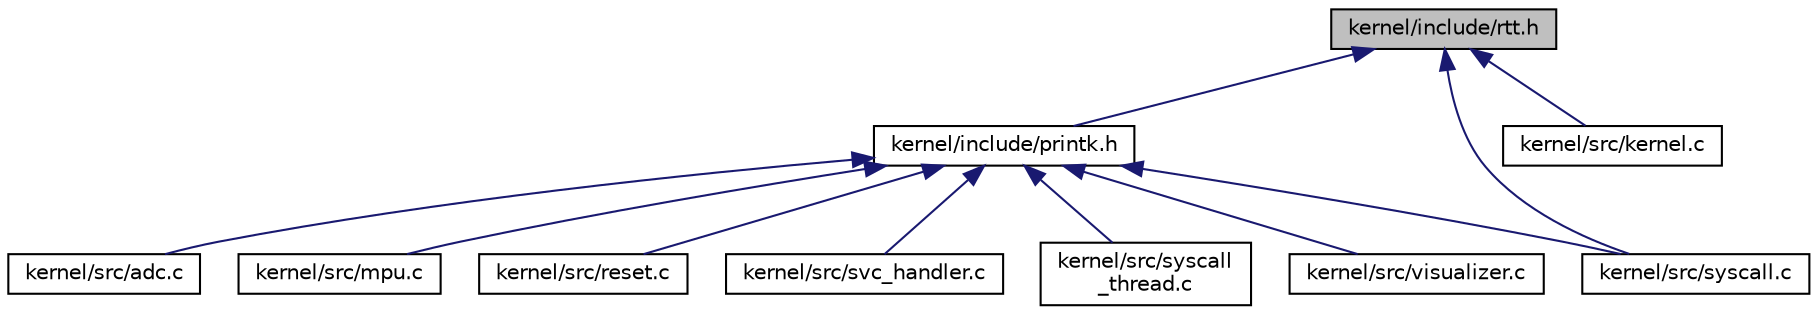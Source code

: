 digraph "kernel/include/rtt.h"
{
 // LATEX_PDF_SIZE
  edge [fontname="Helvetica",fontsize="10",labelfontname="Helvetica",labelfontsize="10"];
  node [fontname="Helvetica",fontsize="10",shape=record];
  Node1 [label="kernel/include/rtt.h",height=0.2,width=0.4,color="black", fillcolor="grey75", style="filled", fontcolor="black",tooltip="structs, defines, and prototypes for RTT"];
  Node1 -> Node2 [dir="back",color="midnightblue",fontsize="10",style="solid",fontname="Helvetica"];
  Node2 [label="kernel/include/printk.h",height=0.2,width=0.4,color="black", fillcolor="white", style="filled",URL="$printk_8h.html",tooltip="formatted printing in kernel-space using rtt"];
  Node2 -> Node3 [dir="back",color="midnightblue",fontsize="10",style="solid",fontname="Helvetica"];
  Node3 [label="kernel/src/adc.c",height=0.2,width=0.4,color="black", fillcolor="white", style="filled",URL="$adc_8c.html",tooltip="ADC driver implementation."];
  Node2 -> Node4 [dir="back",color="midnightblue",fontsize="10",style="solid",fontname="Helvetica"];
  Node4 [label="kernel/src/mpu.c",height=0.2,width=0.4,color="black", fillcolor="white", style="filled",URL="$mpu_8c.html",tooltip="implementation of memory protection for lab 4"];
  Node2 -> Node5 [dir="back",color="midnightblue",fontsize="10",style="solid",fontname="Helvetica"];
  Node5 [label="kernel/src/reset.c",height=0.2,width=0.4,color="black", fillcolor="white", style="filled",URL="$reset_8c.html",tooltip="implementation of pin reset"];
  Node2 -> Node6 [dir="back",color="midnightblue",fontsize="10",style="solid",fontname="Helvetica"];
  Node6 [label="kernel/src/svc_handler.c",height=0.2,width=0.4,color="black", fillcolor="white", style="filled",URL="$svc__handler_8c.html",tooltip="implementation of basic and custom SVC calls"];
  Node2 -> Node7 [dir="back",color="midnightblue",fontsize="10",style="solid",fontname="Helvetica"];
  Node7 [label="kernel/src/syscall.c",height=0.2,width=0.4,color="black", fillcolor="white", style="filled",URL="$syscall_8c.html",tooltip="base syscall implementations for Lab 4 tasks"];
  Node2 -> Node8 [dir="back",color="midnightblue",fontsize="10",style="solid",fontname="Helvetica"];
  Node8 [label="kernel/src/syscall\l_thread.c",height=0.2,width=0.4,color="black", fillcolor="white", style="filled",URL="$syscall__thread_8c.html",tooltip="thread syscall implementation for lab 4"];
  Node2 -> Node9 [dir="back",color="midnightblue",fontsize="10",style="solid",fontname="Helvetica"];
  Node9 [label="kernel/src/visualizer.c",height=0.2,width=0.4,color="black", fillcolor="white", style="filled",URL="$visualizer_8c.html",tooltip="implementation of color visualizer"];
  Node1 -> Node10 [dir="back",color="midnightblue",fontsize="10",style="solid",fontname="Helvetica"];
  Node10 [label="kernel/src/kernel.c",height=0.2,width=0.4,color="black", fillcolor="white", style="filled",URL="$kernel_8c.html",tooltip="starting point for kernel-space operations"];
  Node1 -> Node7 [dir="back",color="midnightblue",fontsize="10",style="solid",fontname="Helvetica"];
}
